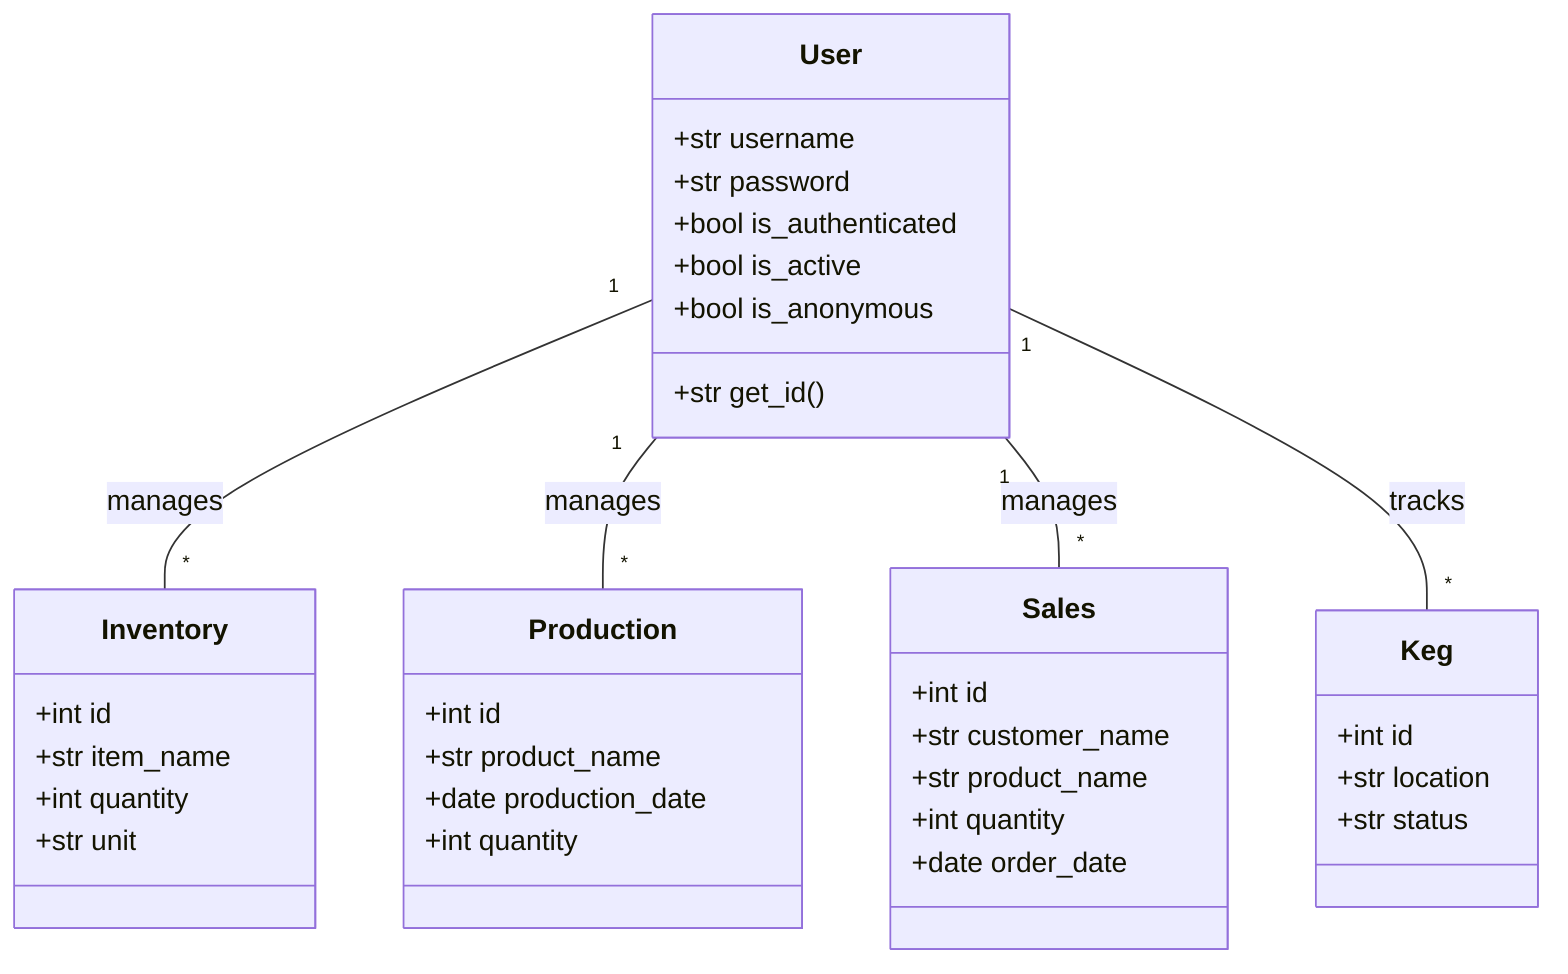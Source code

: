 classDiagram
    class User{
        +str username
        +str password
        +bool is_authenticated
        +bool is_active
        +bool is_anonymous
        +str get_id()
    }
    class Inventory{
        +int id
        +str item_name
        +int quantity
        +str unit
    }
    class Production{
        +int id
        +str product_name
        +date production_date
        +int quantity
    }
    class Sales{
        +int id
        +str customer_name
        +str product_name
        +int quantity
        +date order_date
    }
    class Keg{
        +int id
        +str location
        +str status
    }
    User "1" -- "*" Inventory: manages
    User "1" -- "*" Production: manages
    User "1" -- "*" Sales: manages
    User "1" -- "*" Keg: tracks
